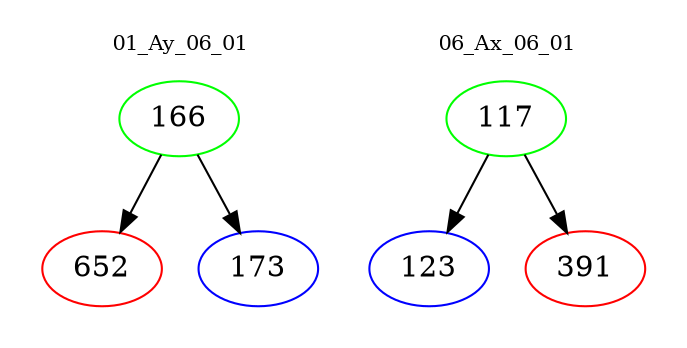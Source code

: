 digraph{
subgraph cluster_0 {
color = white
label = "01_Ay_06_01";
fontsize=10;
T0_166 [label="166", color="green"]
T0_166 -> T0_652 [color="black"]
T0_652 [label="652", color="red"]
T0_166 -> T0_173 [color="black"]
T0_173 [label="173", color="blue"]
}
subgraph cluster_1 {
color = white
label = "06_Ax_06_01";
fontsize=10;
T1_117 [label="117", color="green"]
T1_117 -> T1_123 [color="black"]
T1_123 [label="123", color="blue"]
T1_117 -> T1_391 [color="black"]
T1_391 [label="391", color="red"]
}
}
